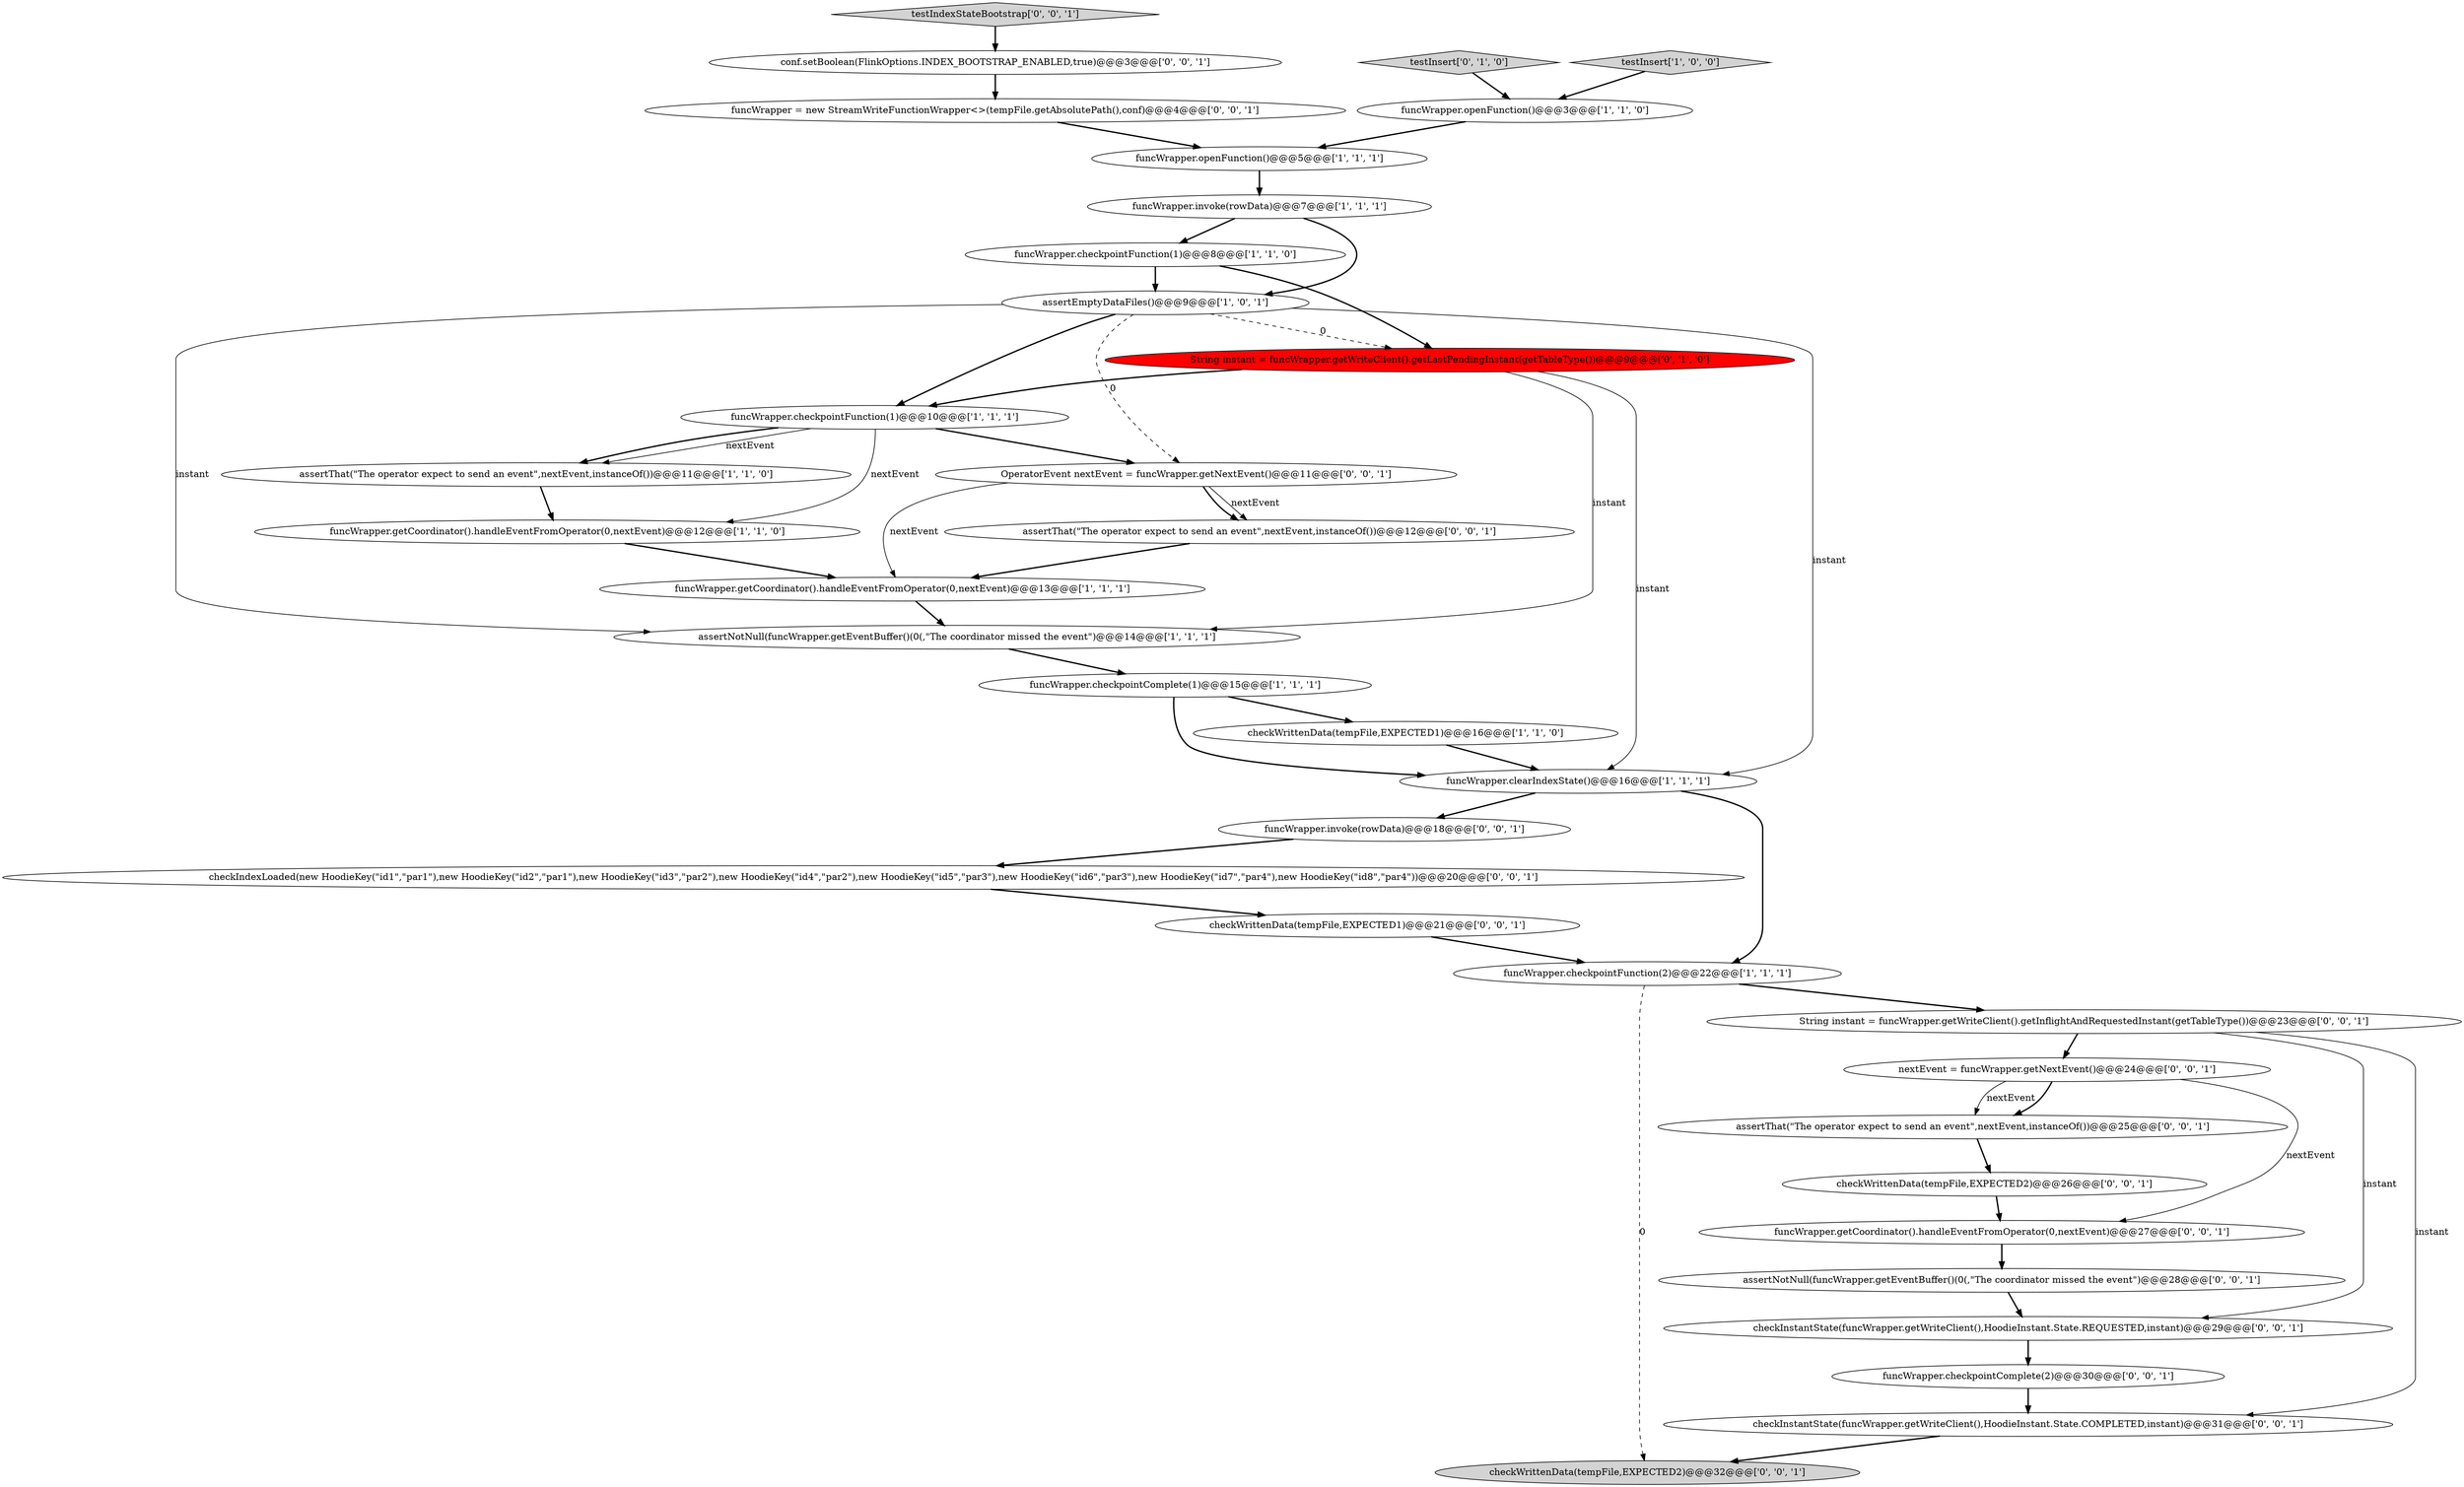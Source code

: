 digraph {
29 [style = filled, label = "funcWrapper.getCoordinator().handleEventFromOperator(0,nextEvent)@@@27@@@['0', '0', '1']", fillcolor = white, shape = ellipse image = "AAA0AAABBB3BBB"];
25 [style = filled, label = "checkWrittenData(tempFile,EXPECTED2)@@@26@@@['0', '0', '1']", fillcolor = white, shape = ellipse image = "AAA0AAABBB3BBB"];
20 [style = filled, label = "checkWrittenData(tempFile,EXPECTED2)@@@32@@@['0', '0', '1']", fillcolor = lightgray, shape = ellipse image = "AAA0AAABBB3BBB"];
27 [style = filled, label = "nextEvent = funcWrapper.getNextEvent()@@@24@@@['0', '0', '1']", fillcolor = white, shape = ellipse image = "AAA0AAABBB3BBB"];
7 [style = filled, label = "funcWrapper.checkpointFunction(1)@@@8@@@['1', '1', '0']", fillcolor = white, shape = ellipse image = "AAA0AAABBB1BBB"];
9 [style = filled, label = "testInsert['1', '0', '0']", fillcolor = lightgray, shape = diamond image = "AAA0AAABBB1BBB"];
4 [style = filled, label = "funcWrapper.getCoordinator().handleEventFromOperator(0,nextEvent)@@@12@@@['1', '1', '0']", fillcolor = white, shape = ellipse image = "AAA0AAABBB1BBB"];
18 [style = filled, label = "funcWrapper = new StreamWriteFunctionWrapper<>(tempFile.getAbsolutePath(),conf)@@@4@@@['0', '0', '1']", fillcolor = white, shape = ellipse image = "AAA0AAABBB3BBB"];
21 [style = filled, label = "String instant = funcWrapper.getWriteClient().getInflightAndRequestedInstant(getTableType())@@@23@@@['0', '0', '1']", fillcolor = white, shape = ellipse image = "AAA0AAABBB3BBB"];
6 [style = filled, label = "funcWrapper.getCoordinator().handleEventFromOperator(0,nextEvent)@@@13@@@['1', '1', '1']", fillcolor = white, shape = ellipse image = "AAA0AAABBB1BBB"];
28 [style = filled, label = "OperatorEvent nextEvent = funcWrapper.getNextEvent()@@@11@@@['0', '0', '1']", fillcolor = white, shape = ellipse image = "AAA0AAABBB3BBB"];
22 [style = filled, label = "testIndexStateBootstrap['0', '0', '1']", fillcolor = lightgray, shape = diamond image = "AAA0AAABBB3BBB"];
3 [style = filled, label = "funcWrapper.clearIndexState()@@@16@@@['1', '1', '1']", fillcolor = white, shape = ellipse image = "AAA0AAABBB1BBB"];
31 [style = filled, label = "checkWrittenData(tempFile,EXPECTED1)@@@21@@@['0', '0', '1']", fillcolor = white, shape = ellipse image = "AAA0AAABBB3BBB"];
14 [style = filled, label = "funcWrapper.openFunction()@@@5@@@['1', '1', '1']", fillcolor = white, shape = ellipse image = "AAA0AAABBB1BBB"];
34 [style = filled, label = "conf.setBoolean(FlinkOptions.INDEX_BOOTSTRAP_ENABLED,true)@@@3@@@['0', '0', '1']", fillcolor = white, shape = ellipse image = "AAA0AAABBB3BBB"];
0 [style = filled, label = "assertNotNull(funcWrapper.getEventBuffer()(0(,\"The coordinator missed the event\")@@@14@@@['1', '1', '1']", fillcolor = white, shape = ellipse image = "AAA0AAABBB1BBB"];
5 [style = filled, label = "funcWrapper.openFunction()@@@3@@@['1', '1', '0']", fillcolor = white, shape = ellipse image = "AAA0AAABBB1BBB"];
11 [style = filled, label = "funcWrapper.checkpointFunction(1)@@@10@@@['1', '1', '1']", fillcolor = white, shape = ellipse image = "AAA0AAABBB1BBB"];
16 [style = filled, label = "testInsert['0', '1', '0']", fillcolor = lightgray, shape = diamond image = "AAA0AAABBB2BBB"];
15 [style = filled, label = "String instant = funcWrapper.getWriteClient().getLastPendingInstant(getTableType())@@@9@@@['0', '1', '0']", fillcolor = red, shape = ellipse image = "AAA1AAABBB2BBB"];
10 [style = filled, label = "assertEmptyDataFiles()@@@9@@@['1', '0', '1']", fillcolor = white, shape = ellipse image = "AAA0AAABBB1BBB"];
24 [style = filled, label = "assertThat(\"The operator expect to send an event\",nextEvent,instanceOf())@@@12@@@['0', '0', '1']", fillcolor = white, shape = ellipse image = "AAA0AAABBB3BBB"];
32 [style = filled, label = "checkInstantState(funcWrapper.getWriteClient(),HoodieInstant.State.REQUESTED,instant)@@@29@@@['0', '0', '1']", fillcolor = white, shape = ellipse image = "AAA0AAABBB3BBB"];
19 [style = filled, label = "assertThat(\"The operator expect to send an event\",nextEvent,instanceOf())@@@25@@@['0', '0', '1']", fillcolor = white, shape = ellipse image = "AAA0AAABBB3BBB"];
8 [style = filled, label = "checkWrittenData(tempFile,EXPECTED1)@@@16@@@['1', '1', '0']", fillcolor = white, shape = ellipse image = "AAA0AAABBB1BBB"];
33 [style = filled, label = "funcWrapper.invoke(rowData)@@@18@@@['0', '0', '1']", fillcolor = white, shape = ellipse image = "AAA0AAABBB3BBB"];
26 [style = filled, label = "funcWrapper.checkpointComplete(2)@@@30@@@['0', '0', '1']", fillcolor = white, shape = ellipse image = "AAA0AAABBB3BBB"];
12 [style = filled, label = "funcWrapper.checkpointFunction(2)@@@22@@@['1', '1', '1']", fillcolor = white, shape = ellipse image = "AAA0AAABBB1BBB"];
23 [style = filled, label = "checkInstantState(funcWrapper.getWriteClient(),HoodieInstant.State.COMPLETED,instant)@@@31@@@['0', '0', '1']", fillcolor = white, shape = ellipse image = "AAA0AAABBB3BBB"];
13 [style = filled, label = "assertThat(\"The operator expect to send an event\",nextEvent,instanceOf())@@@11@@@['1', '1', '0']", fillcolor = white, shape = ellipse image = "AAA0AAABBB1BBB"];
17 [style = filled, label = "assertNotNull(funcWrapper.getEventBuffer()(0(,\"The coordinator missed the event\")@@@28@@@['0', '0', '1']", fillcolor = white, shape = ellipse image = "AAA0AAABBB3BBB"];
2 [style = filled, label = "funcWrapper.checkpointComplete(1)@@@15@@@['1', '1', '1']", fillcolor = white, shape = ellipse image = "AAA0AAABBB1BBB"];
30 [style = filled, label = "checkIndexLoaded(new HoodieKey(\"id1\",\"par1\"),new HoodieKey(\"id2\",\"par1\"),new HoodieKey(\"id3\",\"par2\"),new HoodieKey(\"id4\",\"par2\"),new HoodieKey(\"id5\",\"par3\"),new HoodieKey(\"id6\",\"par3\"),new HoodieKey(\"id7\",\"par4\"),new HoodieKey(\"id8\",\"par4\"))@@@20@@@['0', '0', '1']", fillcolor = white, shape = ellipse image = "AAA0AAABBB3BBB"];
1 [style = filled, label = "funcWrapper.invoke(rowData)@@@7@@@['1', '1', '1']", fillcolor = white, shape = ellipse image = "AAA0AAABBB1BBB"];
10->15 [style = dashed, label="0"];
11->28 [style = bold, label=""];
23->20 [style = bold, label=""];
29->17 [style = bold, label=""];
12->20 [style = dashed, label="0"];
21->23 [style = solid, label="instant"];
21->27 [style = bold, label=""];
7->10 [style = bold, label=""];
4->6 [style = bold, label=""];
12->21 [style = bold, label=""];
27->29 [style = solid, label="nextEvent"];
2->3 [style = bold, label=""];
10->3 [style = solid, label="instant"];
0->2 [style = bold, label=""];
8->3 [style = bold, label=""];
34->18 [style = bold, label=""];
11->4 [style = solid, label="nextEvent"];
10->28 [style = dashed, label="0"];
6->0 [style = bold, label=""];
3->33 [style = bold, label=""];
5->14 [style = bold, label=""];
3->12 [style = bold, label=""];
25->29 [style = bold, label=""];
17->32 [style = bold, label=""];
28->6 [style = solid, label="nextEvent"];
1->7 [style = bold, label=""];
32->26 [style = bold, label=""];
31->12 [style = bold, label=""];
14->1 [style = bold, label=""];
19->25 [style = bold, label=""];
27->19 [style = solid, label="nextEvent"];
11->13 [style = solid, label="nextEvent"];
28->24 [style = solid, label="nextEvent"];
21->32 [style = solid, label="instant"];
10->11 [style = bold, label=""];
15->11 [style = bold, label=""];
30->31 [style = bold, label=""];
26->23 [style = bold, label=""];
11->13 [style = bold, label=""];
22->34 [style = bold, label=""];
33->30 [style = bold, label=""];
9->5 [style = bold, label=""];
16->5 [style = bold, label=""];
28->24 [style = bold, label=""];
7->15 [style = bold, label=""];
15->3 [style = solid, label="instant"];
27->19 [style = bold, label=""];
10->0 [style = solid, label="instant"];
24->6 [style = bold, label=""];
1->10 [style = bold, label=""];
18->14 [style = bold, label=""];
15->0 [style = solid, label="instant"];
2->8 [style = bold, label=""];
13->4 [style = bold, label=""];
}
